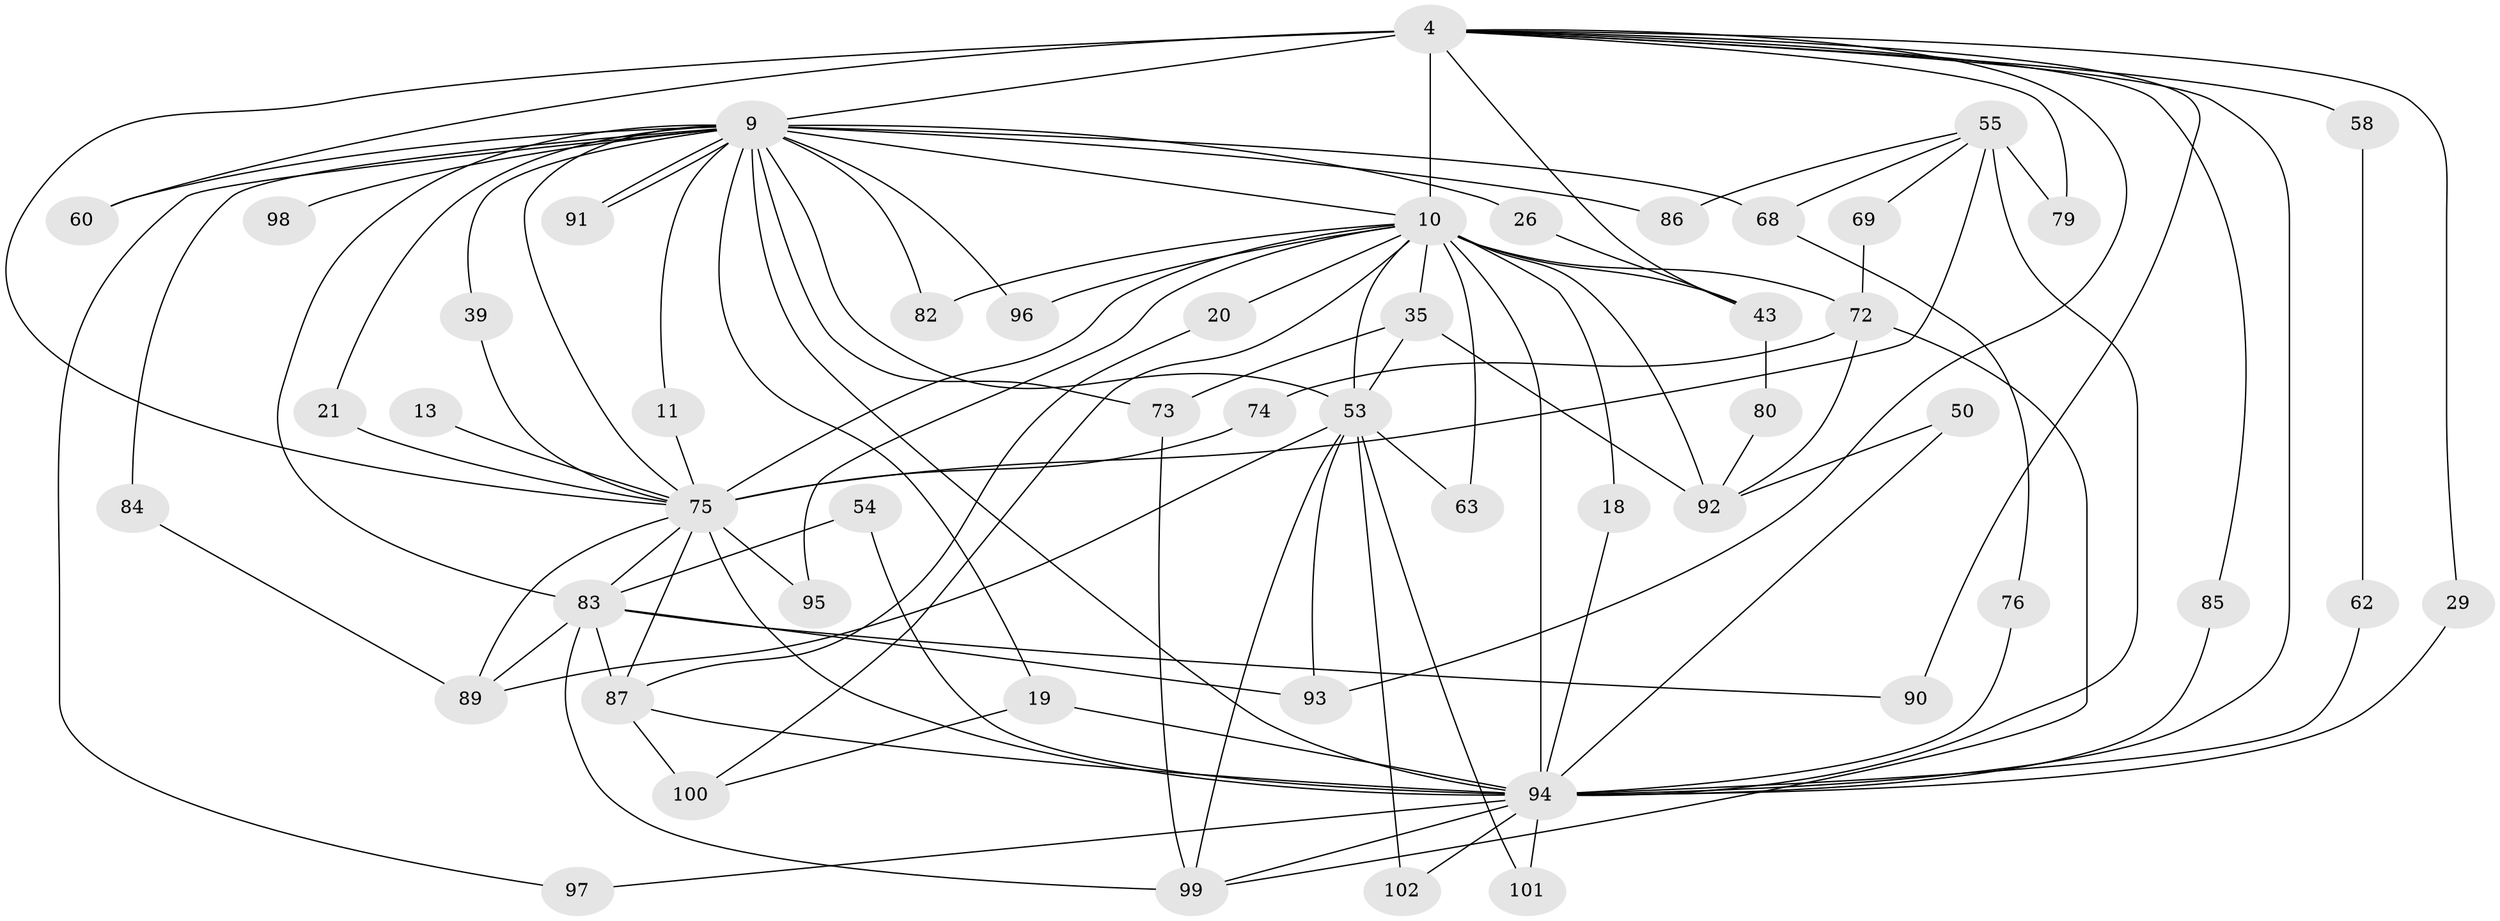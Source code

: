 // original degree distribution, {15: 0.00980392156862745, 14: 0.00980392156862745, 25: 0.00980392156862745, 17: 0.00980392156862745, 13: 0.00980392156862745, 23: 0.00980392156862745, 19: 0.00980392156862745, 18: 0.00980392156862745, 22: 0.00980392156862745, 21: 0.00980392156862745, 2: 0.5294117647058824, 9: 0.00980392156862745, 6: 0.0392156862745098, 7: 0.0196078431372549, 3: 0.16666666666666666, 5: 0.049019607843137254, 4: 0.0784313725490196, 8: 0.00980392156862745}
// Generated by graph-tools (version 1.1) at 2025/47/03/04/25 21:47:28]
// undirected, 51 vertices, 106 edges
graph export_dot {
graph [start="1"]
  node [color=gray90,style=filled];
  4 [super="+2"];
  9 [super="+3"];
  10 [super="+6"];
  11;
  13;
  18;
  19;
  20;
  21;
  26;
  29;
  35;
  39;
  43 [super="+25"];
  50;
  53 [super="+52+49"];
  54;
  55 [super="+33+36"];
  58;
  60 [super="+27+38+48"];
  62;
  63;
  68 [super="+66"];
  69;
  72 [super="+28"];
  73 [super="+64"];
  74;
  75 [super="+16+34+67+59+47"];
  76;
  79;
  80;
  82;
  83 [super="+37"];
  84;
  85;
  86;
  87 [super="+81"];
  89 [super="+88+61"];
  90;
  91;
  92 [super="+32"];
  93 [super="+77"];
  94 [super="+71+40+57+8"];
  95;
  96;
  97;
  98;
  99 [super="+70+78"];
  100 [super="+41"];
  101;
  102;
  4 -- 9 [weight=4];
  4 -- 10 [weight=4];
  4 -- 29;
  4 -- 58 [weight=2];
  4 -- 79;
  4 -- 85;
  4 -- 90;
  4 -- 43 [weight=2];
  4 -- 60 [weight=2];
  4 -- 75 [weight=5];
  4 -- 94 [weight=5];
  4 -- 93;
  9 -- 10 [weight=4];
  9 -- 11;
  9 -- 39;
  9 -- 86;
  9 -- 91;
  9 -- 91;
  9 -- 96;
  9 -- 97;
  9 -- 60 [weight=3];
  9 -- 73 [weight=2];
  9 -- 82;
  9 -- 19;
  9 -- 83 [weight=3];
  9 -- 21;
  9 -- 84;
  9 -- 26;
  9 -- 98;
  9 -- 53 [weight=4];
  9 -- 68;
  9 -- 94 [weight=5];
  9 -- 75 [weight=5];
  10 -- 20 [weight=2];
  10 -- 35;
  10 -- 72 [weight=2];
  10 -- 75 [weight=7];
  10 -- 94 [weight=8];
  10 -- 100 [weight=2];
  10 -- 18;
  10 -- 82;
  10 -- 92 [weight=5];
  10 -- 95;
  10 -- 96;
  10 -- 63;
  10 -- 43;
  10 -- 53;
  11 -- 75;
  13 -- 75 [weight=2];
  18 -- 94;
  19 -- 100;
  19 -- 94;
  20 -- 87;
  21 -- 75;
  26 -- 43;
  29 -- 94;
  35 -- 73;
  35 -- 92;
  35 -- 53;
  39 -- 75;
  43 -- 80;
  50 -- 92;
  50 -- 94;
  53 -- 93;
  53 -- 101;
  53 -- 102;
  53 -- 63;
  53 -- 89 [weight=2];
  53 -- 99;
  54 -- 83;
  54 -- 94;
  55 -- 68 [weight=2];
  55 -- 69;
  55 -- 79;
  55 -- 86;
  55 -- 94 [weight=6];
  55 -- 75;
  58 -- 62;
  62 -- 94;
  68 -- 76;
  69 -- 72;
  72 -- 74;
  72 -- 92;
  72 -- 99;
  73 -- 99;
  74 -- 75;
  75 -- 83;
  75 -- 89;
  75 -- 94 [weight=8];
  75 -- 87;
  75 -- 95;
  76 -- 94;
  80 -- 92;
  83 -- 90;
  83 -- 93;
  83 -- 89;
  83 -- 99;
  83 -- 87;
  84 -- 89;
  85 -- 94;
  87 -- 100;
  87 -- 94;
  94 -- 99;
  94 -- 97;
  94 -- 101;
  94 -- 102;
}
